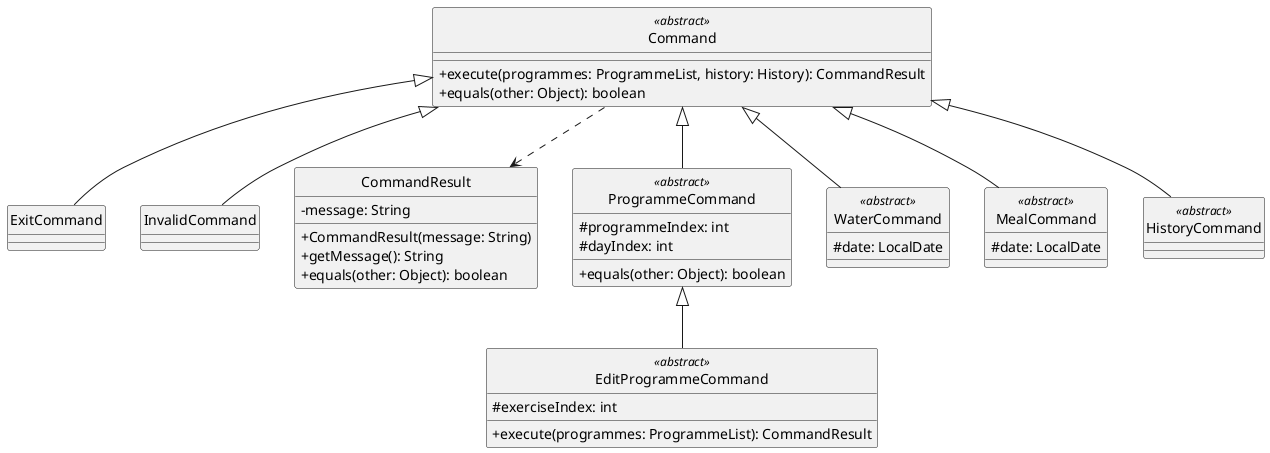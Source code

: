 @startuml
skinparam classAttributeIconSize 0
hide circle

class Command <<abstract>>{
    + execute(programmes: ProgrammeList, history: History): CommandResult
    + equals(other: Object): boolean
}

class ExitCommand {
}

class InvalidCommand {
}

class CommandResult {
    - message: String
    + CommandResult(message: String)
    + getMessage(): String
    + equals(other: Object): boolean
}

class ProgrammeCommand <<abstract >>{
    # programmeIndex: int
    # dayIndex: int
    + equals(other: Object): boolean
}

class EditProgrammeCommand <<abstract >>{
    # exerciseIndex: int
    + execute(programmes: ProgrammeList): CommandResult
}

class WaterCommand <<abstract >>{
    # date: LocalDate
}

 class MealCommand <<abstract>>{
    # date: LocalDate
}

 class HistoryCommand <<abstract>>{
}

Command <|-- ProgrammeCommand
Command <|-- ExitCommand
Command <|-- InvalidCommand
Command <|-- WaterCommand
Command <|-- MealCommand
Command <|-- HistoryCommand
ProgrammeCommand <|-- EditProgrammeCommand
Command ..> CommandResult

@enduml